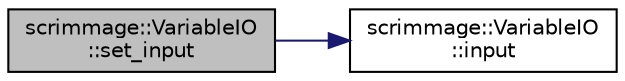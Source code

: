 digraph "scrimmage::VariableIO::set_input"
{
 // LATEX_PDF_SIZE
  edge [fontname="Helvetica",fontsize="10",labelfontname="Helvetica",labelfontsize="10"];
  node [fontname="Helvetica",fontsize="10",shape=record];
  rankdir="LR";
  Node1 [label="scrimmage::VariableIO\l::set_input",height=0.2,width=0.4,color="black", fillcolor="grey75", style="filled", fontcolor="black",tooltip=" "];
  Node1 -> Node2 [color="midnightblue",fontsize="10",style="solid",fontname="Helvetica"];
  Node2 [label="scrimmage::VariableIO\l::input",height=0.2,width=0.4,color="black", fillcolor="white", style="filled",URL="$classscrimmage_1_1VariableIO.html#a28ccdcc53f99a94cc72f3ee187af40ce",tooltip=" "];
}
